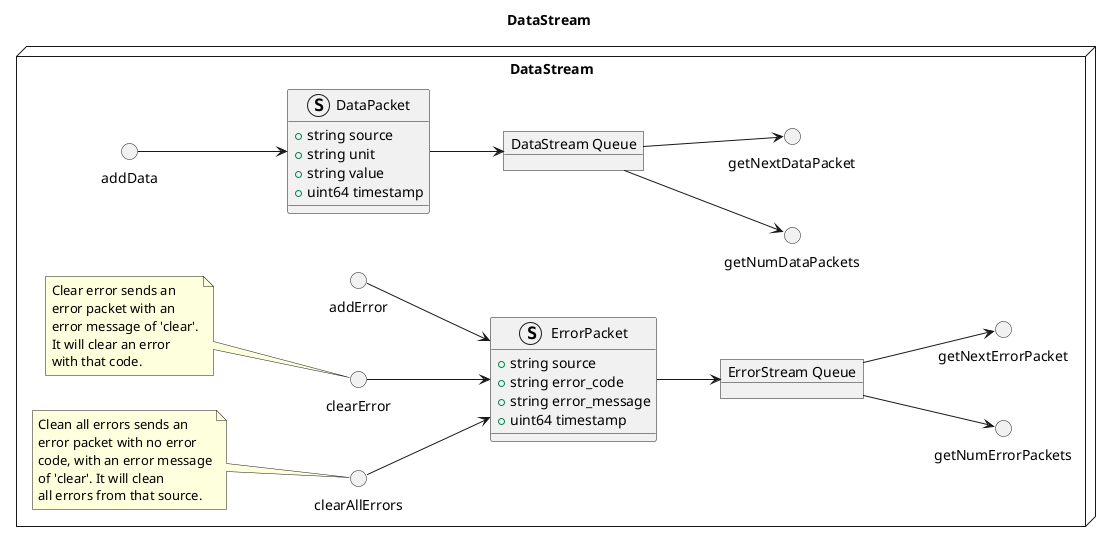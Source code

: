 @startuml DataStream
title DataStream
left to right direction



node DataStream {
    () addData
    struct DataPacket {
        + string source
        + string unit
        + string value
        + uint64 timestamp
    }

    object "DataStream Queue" as dataqueue

    () getNumDataPackets
    () getNextDataPacket

    addData --> DataPacket
    DataPacket --> dataqueue

    dataqueue --> getNextDataPacket
    dataqueue --> getNumDataPackets



    () addError
    () clearError
    note left
    Clear error sends an
    error packet with an
    error message of 'clear'.
    It will clear an error
    with that code.
    end note
    () clearAllErrors
    note left
    Clean all errors sends an
    error packet with no error
    code, with an error message
    of 'clear'. It will clean
    all errors from that source.
    end note

    struct ErrorPacket {
        + string source
        + string error_code
        + string error_message
        + uint64 timestamp
    }
    object "ErrorStream Queue" as errorqueue

    () getNumErrorPackets
    () getNextErrorPacket

    addError --> ErrorPacket
    clearError --> ErrorPacket
    clearAllErrors --> ErrorPacket
    ErrorPacket --> errorqueue

    errorqueue --> getNumErrorPackets
    errorqueue --> getNextErrorPacket
}

@enduml
